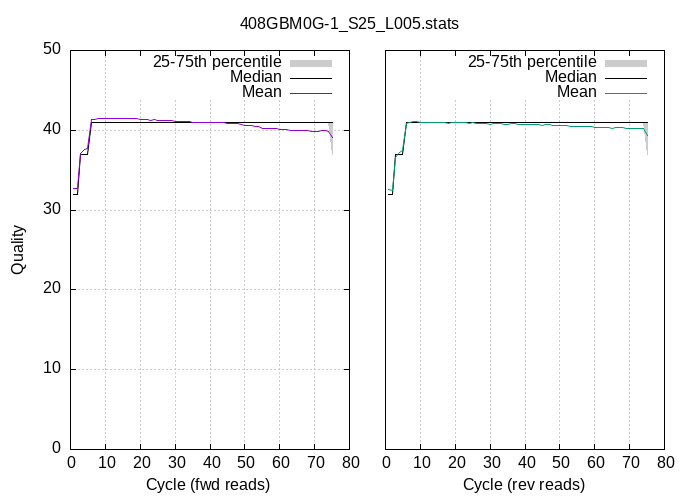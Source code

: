 
            set terminal png size 700,500 truecolor
            set output "408GBM0G-1_S25_L005-quals2.png"
            set grid xtics ytics y2tics back lc rgb "#cccccc"
            set multiplot
             set rmargin 0; set lmargin 0; set tmargin 0; set bmargin 0; set origin 0.1,0.1; set size 0.4,0.8
            set yrange [0:50]
            set ylabel "Quality"
            set xlabel "Cycle (fwd reads)"
            plot '-' using 1:2:3 with filledcurve lt 1 lc rgb "#cccccc" t '25-75th percentile' , '-' using 1:2 with lines lc rgb "#000000" t 'Median', '-' using 1:2 with lines lt 1 t 'Mean'
        1	32	32
2	32	32
3	37	37
4	37	37
5	37	37
6	41	41
7	41	41
8	41	41
9	41	41
10	41	41
11	41	41
12	41	41
13	41	41
14	41	41
15	41	41
16	41	41
17	41	41
18	41	41
19	41	41
20	41	41
21	41	41
22	41	41
23	41	41
24	41	41
25	41	41
26	41	41
27	41	41
28	41	41
29	41	41
30	41	41
31	41	41
32	41	41
33	41	41
34	41	41
35	41	41
36	41	41
37	41	41
38	41	41
39	41	41
40	41	41
41	41	41
42	41	41
43	41	41
44	41	41
45	41	41
46	41	41
47	41	41
48	41	41
49	41	41
50	41	41
51	41	41
52	41	41
53	41	41
54	41	41
55	41	41
56	41	41
57	41	41
58	41	41
59	41	41
60	41	41
61	41	41
62	41	41
63	41	41
64	41	41
65	41	41
66	41	41
67	41	41
68	41	41
69	41	41
70	41	41
71	41	41
72	41	41
73	41	41
74	41	41
75	37	41
end
1	32
2	32
3	37
4	37
5	37
6	41
7	41
8	41
9	41
10	41
11	41
12	41
13	41
14	41
15	41
16	41
17	41
18	41
19	41
20	41
21	41
22	41
23	41
24	41
25	41
26	41
27	41
28	41
29	41
30	41
31	41
32	41
33	41
34	41
35	41
36	41
37	41
38	41
39	41
40	41
41	41
42	41
43	41
44	41
45	41
46	41
47	41
48	41
49	41
50	41
51	41
52	41
53	41
54	41
55	41
56	41
57	41
58	41
59	41
60	41
61	41
62	41
63	41
64	41
65	41
66	41
67	41
68	41
69	41
70	41
71	41
72	41
73	41
74	41
75	41
end
1	32.66
2	32.74
3	37.15
4	37.60
5	37.70
6	41.38
7	41.40
8	41.47
9	41.47
10	41.47
11	41.53
12	41.52
13	41.50
14	41.48
15	41.47
16	41.47
17	41.47
18	41.44
19	41.43
20	41.39
21	41.40
22	41.34
23	41.25
24	41.30
25	41.29
26	41.26
27	41.22
28	41.21
29	41.18
30	41.15
31	41.12
32	41.13
33	41.14
34	41.06
35	40.98
36	41.02
37	41.02
38	41.02
39	41.01
40	41.00
41	40.98
42	40.97
43	40.98
44	40.92
45	40.85
46	40.85
47	40.81
48	40.79
49	40.71
50	40.59
51	40.60
52	40.57
53	40.47
54	40.44
55	40.24
56	40.28
57	40.27
58	40.20
59	40.19
60	40.14
61	40.12
62	40.04
63	40.02
64	39.95
65	39.95
66	39.95
67	39.96
68	39.94
69	39.91
70	39.88
71	39.90
72	39.94
73	39.93
74	39.90
75	39.15
end

                set origin 0.55,0.1
                set size 0.4,0.8
                unset ytics
                set y2tics mirror
                set yrange [0:50]
                unset ylabel
                set xlabel "Cycle (rev reads)"
                set label "408GBM0G-1_S25_L005.stats" at screen 0.5,0.95 center noenhanced
                plot '-' using 1:2:3 with filledcurve lt 1 lc rgb "#cccccc" t '25-75th percentile' , '-' using 1:2 with lines lc rgb "#000000" t 'Median', '-' using 1:2 with lines lt 2 t 'Mean'
            1	32	32
2	32	32
3	37	37
4	37	37
5	37	37
6	41	41
7	41	41
8	41	41
9	41	41
10	41	41
11	41	41
12	41	41
13	41	41
14	41	41
15	41	41
16	41	41
17	41	41
18	41	41
19	41	41
20	41	41
21	41	41
22	41	41
23	41	41
24	41	41
25	41	41
26	41	41
27	41	41
28	41	41
29	41	41
30	41	41
31	41	41
32	41	41
33	41	41
34	41	41
35	41	41
36	41	41
37	41	41
38	41	41
39	41	41
40	41	41
41	41	41
42	41	41
43	41	41
44	41	41
45	41	41
46	41	41
47	41	41
48	41	41
49	41	41
50	41	41
51	41	41
52	41	41
53	41	41
54	41	41
55	41	41
56	41	41
57	41	41
58	41	41
59	41	41
60	41	41
61	41	41
62	41	41
63	41	41
64	41	41
65	41	41
66	41	41
67	41	41
68	41	41
69	41	41
70	41	41
71	41	41
72	41	41
73	41	41
74	41	41
75	37	41
end
1	32
2	32
3	37
4	37
5	37
6	41
7	41
8	41
9	41
10	41
11	41
12	41
13	41
14	41
15	41
16	41
17	41
18	41
19	41
20	41
21	41
22	41
23	41
24	41
25	41
26	41
27	41
28	41
29	41
30	41
31	41
32	41
33	41
34	41
35	41
36	41
37	41
38	41
39	41
40	41
41	41
42	41
43	41
44	41
45	41
46	41
47	41
48	41
49	41
50	41
51	41
52	41
53	41
54	41
55	41
56	41
57	41
58	41
59	41
60	41
61	41
62	41
63	41
64	41
65	41
66	41
67	41
68	41
69	41
70	41
71	41
72	41
73	41
74	41
75	41
end
1	32.52
2	32.49
3	36.63
4	37.18
5	37.41
6	40.83
7	41.02
8	41.07
9	41.06
10	41.01
11	41.02
12	41.04
13	41.03
14	40.96
15	41.03
16	40.95
17	40.98
18	40.91
19	40.97
20	40.97
21	40.99
22	40.93
23	40.92
24	40.91
25	40.96
26	40.90
27	40.90
28	40.88
29	40.89
30	40.72
31	40.87
32	40.86
33	40.87
34	40.76
35	40.77
36	40.82
37	40.81
38	40.67
39	40.77
40	40.75
41	40.75
42	40.70
43	40.73
44	40.67
45	40.66
46	40.67
47	40.67
48	40.63
49	40.60
50	40.60
51	40.57
52	40.57
53	40.53
54	40.53
55	40.51
56	40.49
57	40.47
58	40.47
59	40.49
60	40.35
61	40.39
62	40.39
63	40.38
64	40.31
65	40.27
66	40.31
67	40.31
68	40.29
69	40.27
70	40.20
71	40.21
72	40.21
73	40.20
74	40.19
75	39.40
end
